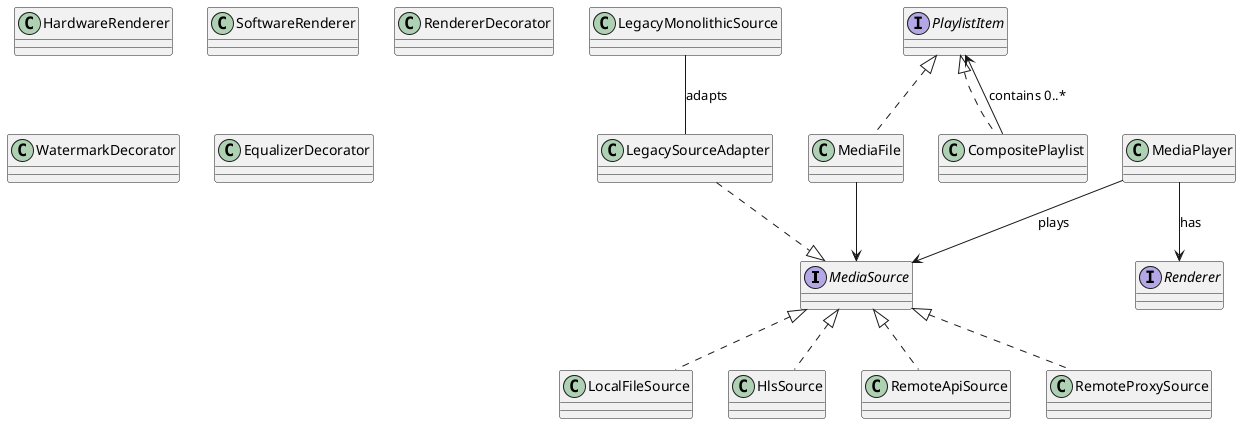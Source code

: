 @startuml
interface MediaSource
class LocalFileSource
class HlsSource
class RemoteApiSource
class LegacyMonolithicSource
class LegacySourceAdapter
class RemoteProxySource

MediaSource <|.. LocalFileSource
MediaSource <|.. HlsSource
MediaSource <|.. RemoteApiSource
LegacyMonolithicSource -- LegacySourceAdapter : adapts
LegacySourceAdapter ..|> MediaSource
MediaSource <|.. RemoteProxySource

interface Renderer
class HardwareRenderer
class SoftwareRenderer
class RendererDecorator
class WatermarkDecorator
class EqualizerDecorator
interface PlaylistItem
class MediaFile
class CompositePlaylist

PlaylistItem <|.. MediaFile
PlaylistItem <|.. CompositePlaylist
MediaFile --> MediaSource
CompositePlaylist --> PlaylistItem : contains 0..*

class MediaPlayer
MediaPlayer --> Renderer : has
MediaPlayer --> MediaSource : plays
@enduml
Renderer <|.. HardwareRenderer
Renderer <|.. SoftwareRenderer
Renderer <|.. RendererDecorator
RendererDecorator <|-- WatermarkDecorator
RendererDecorator <|-- EqualizerDecorator



